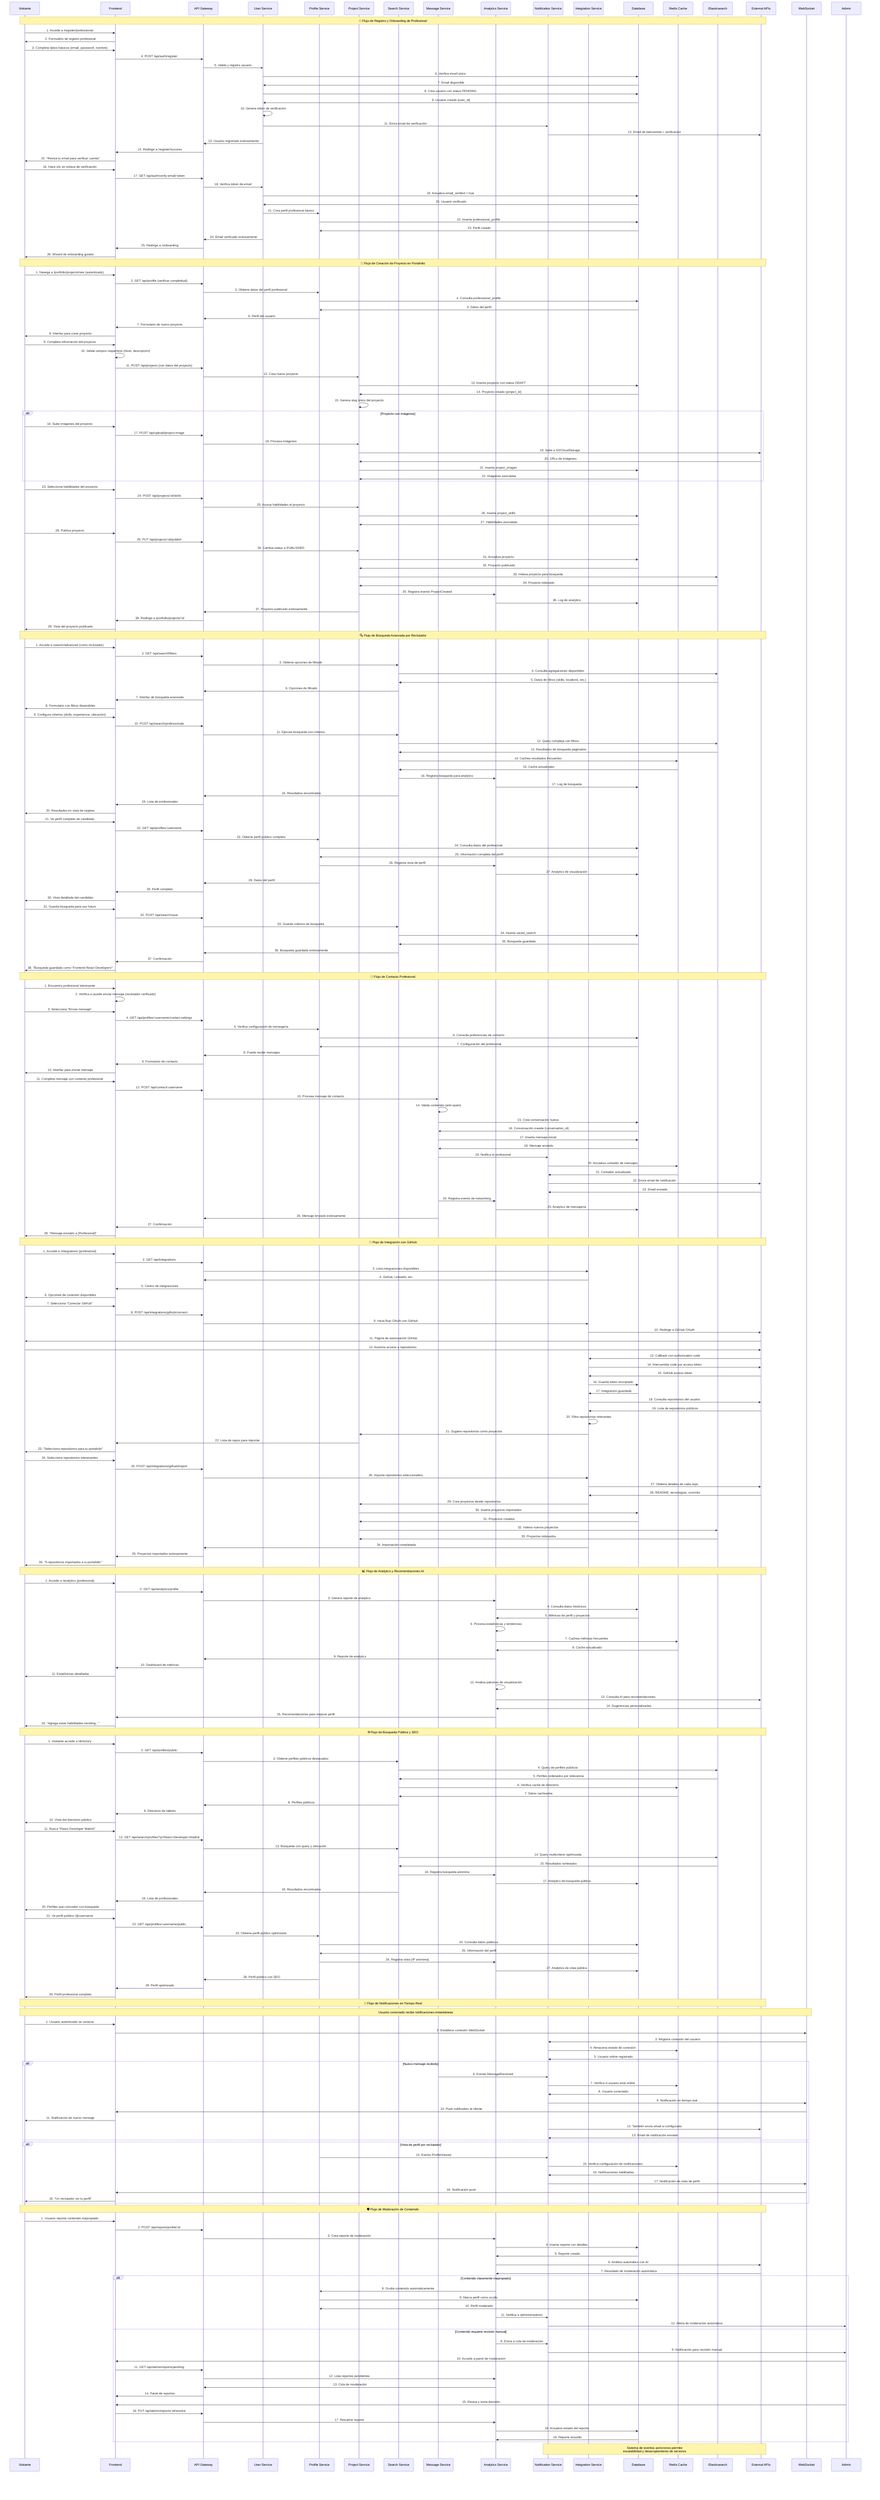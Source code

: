 sequenceDiagram
    %% Comentarios:
    %% - Diagramas de secuencia principales para plataforma de portafolios profesionales
    %% - Incluye flujos críticos: registro, creación de perfil, búsqueda de talento, mensajería
    %% - Muestra interacciones entre Frontend, API Gateway, microservicios y sistemas externos
    %% - Considera integración con GitHub/LinkedIn y sistema de recomendaciones AI

    participant V as Visitante
    participant F as Frontend
    participant G as API Gateway
    participant U as User Service
    participant P as Profile Service
    participant Pr as Project Service
    participant S as Search Service
    participant M as Message Service
    participant A as Analytics Service
    participant N as Notification Service
    participant I as Integration Service
    participant DB as Database
    participant Cache as Redis Cache
    participant ES as Elasticsearch
    participant Ext as External APIs

    %% === DIAGRAMA 1: REGISTRO DE PROFESIONAL CON ONBOARDING ===
    Note over V,Ext: 👤 Flujo de Registro y Onboarding de Profesional

    V->>F: 1. Accede a /register/professional
    F->>V: 2. Formulario de registro profesional
    V->>F: 3. Completa datos básicos (email, password, nombre)
    F->>G: 4. POST /api/auth/register
    G->>U: 5. Valida y registra usuario
    U->>DB: 6. Verifica email único
    DB->>U: 7. Email disponible
    U->>DB: 8. Crea usuario con status PENDING
    DB->>U: 9. Usuario creado (user_id)
    U->>U: 10. Genera token de verificación
    U->>N: 11. Envía email de verificación
    N->>Ext: 12. Email de bienvenida + verificación
    U->>G: 13. Usuario registrado exitosamente
    G->>F: 14. Redirige a /register/success
    F->>V: 15. "Revisa tu email para verificar cuenta"

    V->>F: 16. Hace clic en enlace de verificación
    F->>G: 17. GET /api/auth/verify-email/:token
    G->>U: 18. Verifica token de email
    U->>DB: 19. Actualiza email_verified = true
    DB->>U: 20. Usuario verificado
    U->>P: 21. Crea perfil profesional básico
    P->>DB: 22. Inserta professional_profile
    DB->>P: 23. Perfil creado
    U->>G: 24. Email verificado exitosamente
    G->>F: 25. Redirige a /onboarding
    F->>V: 26. Wizard de onboarding guiado

    %% === DIAGRAMA 2: CREACIÓN DE PROYECTO EN PORTAFOLIO ===
    Note over V,Ext: 🎨 Flujo de Creación de Proyecto en Portafolio

    V->>F: 1. Navega a /portfolio/projects/new (autenticado)
    F->>G: 2. GET /api/profile (verificar completitud)
    G->>P: 3. Obtiene datos del perfil profesional
    P->>DB: 4. Consulta professional_profile
    DB->>P: 5. Datos del perfil
    P->>G: 6. Perfil del usuario
    G->>F: 7. Formulario de nuevo proyecto
    F->>V: 8. Interfaz para crear proyecto

    V->>F: 9. Completa información del proyecto
    F->>F: 10. Valida campos requeridos (título, descripción)
    F->>G: 11. POST /api/projects (con datos del proyecto)
    G->>Pr: 12. Crea nuevo proyecto
    Pr->>DB: 13. Inserta proyecto con status DRAFT
    DB->>Pr: 14. Proyecto creado (project_id)
    Pr->>Pr: 15. Genera slug único del proyecto
    
    alt Proyecto con imágenes
        V->>F: 16. Sube imágenes del proyecto
        F->>G: 17. POST /api/upload/project-image
        G->>Pr: 18. Procesa imágenes
        Pr->>Ext: 19. Sube a S3/CloudStorage
        Ext->>Pr: 20. URLs de imágenes
        Pr->>DB: 21. Inserta project_images
        DB->>Pr: 22. Imágenes asociadas
    end

    V->>F: 23. Selecciona habilidades del proyecto
    F->>G: 24. POST /api/projects/:id/skills
    G->>Pr: 25. Asocia habilidades al proyecto
    Pr->>DB: 26. Inserta project_skills
    DB->>Pr: 27. Habilidades asociadas

    V->>F: 28. Publica proyecto
    F->>G: 29. PUT /api/projects/:id/publish
    G->>Pr: 30. Cambia status a PUBLISHED
    Pr->>DB: 31. Actualiza proyecto
    DB->>Pr: 32. Proyecto publicado
    Pr->>ES: 33. Indexa proyecto para búsqueda
    ES->>Pr: 34. Proyecto indexado
    Pr->>A: 35. Registra evento ProjectCreated
    A->>DB: 36. Log de analytics
    Pr->>G: 37. Proyecto publicado exitosamente
    G->>F: 38. Redirige a /portfolio/projects/:id
    F->>V: 39. Vista del proyecto publicado

    %% === DIAGRAMA 3: BÚSQUEDA AVANZADA DE TALENTO ===
    Note over V,Ext: 🔍 Flujo de Búsqueda Avanzada por Reclutador

    V->>F: 1. Accede a /search/advanced (como reclutador)
    F->>G: 2. GET /api/search/filters
    G->>S: 3. Obtiene opciones de filtrado
    S->>ES: 4. Consulta agregaciones disponibles
    ES->>S: 5. Datos de filtros (skills, locations, etc.)
    S->>G: 6. Opciones de filtrado
    G->>F: 7. Interfaz de búsqueda avanzada
    F->>V: 8. Formulario con filtros disponibles

    V->>F: 9. Configura criterios (skills, experiencia, ubicación)
    F->>G: 10. POST /api/search/professionals
    G->>S: 11. Ejecuta búsqueda con criterios
    S->>ES: 12. Query compleja con filtros
    ES->>S: 13. Resultados de búsqueda paginados
    S->>Cache: 14. Cachea resultados frecuentes
    Cache->>S: 15. Cache actualizado
    S->>A: 16. Registra búsqueda para analytics
    A->>DB: 17. Log de búsqueda
    S->>G: 18. Resultados encontrados
    G->>F: 19. Lista de profesionales
    F->>V: 20. Resultados en vista de tarjetas

    V->>F: 21. Ve perfil completo de candidato
    F->>G: 22. GET /api/profiles/:username
    G->>P: 23. Obtiene perfil público completo
    P->>DB: 24. Consulta datos del profesional
    DB->>P: 25. Información completa del perfil
    P->>A: 26. Registra vista de perfil
    A->>DB: 27. Analytics de visualización
    P->>G: 28. Datos del perfil
    G->>F: 29. Perfil completo
    F->>V: 30. Vista detallada del candidato

    V->>F: 31. Guarda búsqueda para uso futuro
    F->>G: 32. POST /api/search/save
    G->>S: 33. Guarda criterios de búsqueda
    S->>DB: 34. Inserta saved_search
    DB->>S: 35. Búsqueda guardada
    S->>G: 36. Búsqueda guardada exitosamente
    G->>F: 37. Confirmación
    F->>V: 38. "Búsqueda guardada como 'Frontend React Developers'"

    %% === DIAGRAMA 4: MENSAJERÍA Y NETWORKING PROFESIONAL ===
    Note over V,Ext: 💬 Flujo de Contacto Profesional

    V->>F: 1. Encuentra profesional interesante
    F->>F: 2. Verifica si puede enviar mensaje (reclutador verificado)
    V->>F: 3. Selecciona "Enviar mensaje"
    F->>G: 4. GET /api/profiles/:username/contact-settings
    G->>P: 5. Verifica configuración de mensajería
    P->>DB: 6. Consulta preferencias de contacto
    DB->>P: 7. Configuración del profesional
    P->>G: 8. Puede recibir mensajes
    G->>F: 9. Formulario de contacto
    F->>V: 10. Interfaz para enviar mensaje

    V->>F: 11. Completa mensaje con contexto profesional
    F->>G: 12. POST /api/contact/:username
    G->>M: 13. Procesa mensaje de contacto
    M->>M: 14. Valida contenido (anti-spam)
    M->>DB: 15. Crea conversación nueva
    DB->>M: 16. Conversación creada (conversation_id)
    M->>DB: 17. Inserta mensaje inicial
    DB->>M: 18. Mensaje enviado
    M->>N: 19. Notifica al profesional
    N->>Cache: 20. Actualiza contador de mensajes
    Cache->>N: 21. Contador actualizado
    N->>Ext: 22. Envía email de notificación
    Ext->>N: 23. Email enviado
    M->>A: 24. Registra evento de networking
    A->>DB: 25. Analytics de mensajería
    M->>G: 26. Mensaje enviado exitosamente
    G->>F: 27. Confirmación
    F->>V: 28. "Mensaje enviado a [Profesional]"

    %% === DIAGRAMA 5: INTEGRACIÓN CON GITHUB ===
    Note over V,Ext: 🔗 Flujo de Integración con GitHub

    V->>F: 1. Accede a /integrations (profesional)
    F->>G: 2. GET /api/integrations
    G->>I: 3. Lista integraciones disponibles
    I->>G: 4. GitHub, LinkedIn, etc.
    G->>F: 5. Centro de integraciones
    F->>V: 6. Opciones de conexión disponibles

    V->>F: 7. Selecciona "Conectar GitHub"
    F->>G: 8. POST /api/integrations/github/connect
    G->>I: 9. Inicia flujo OAuth con GitHub
    I->>Ext: 10. Redirige a GitHub OAuth
    Ext->>V: 11. Página de autorización GitHub
    V->>Ext: 12. Autoriza acceso a repositorios
    Ext->>I: 13. Callback con authorization code
    I->>Ext: 14. Intercambia code por access token
    Ext->>I: 15. GitHub access token
    I->>DB: 16. Guarda token encriptado
    DB->>I: 17. Integración guardada

    I->>Ext: 18. Consulta repositorios del usuario
    Ext->>I: 19. Lista de repositorios públicos
    I->>I: 20. Filtra repositorios relevantes
    I->>Pr: 21. Sugiere repositorios como proyectos
    Pr->>F: 22. Lista de repos para importar
    F->>V: 23. "Selecciona repositorios para tu portafolio"

    V->>F: 24. Selecciona repositorios interesantes
    F->>G: 25. POST /api/integrations/github/import
    G->>I: 26. Importa repositorios seleccionados
    I->>Ext: 27. Obtiene detalles de cada repo
    Ext->>I: 28. README, tecnologías, commits
    I->>Pr: 29. Crea proyectos desde repositorios
    Pr->>DB: 30. Inserta proyectos importados
    DB->>Pr: 31. Proyectos creados
    Pr->>ES: 32. Indexa nuevos proyectos
    ES->>Pr: 33. Proyectos indexados
    I->>G: 34. Importación completada
    G->>F: 35. Proyectos importados exitosamente
    F->>V: 36. "5 repositorios importados a tu portafolio"

    %% === DIAGRAMA 6: ANALYTICS Y RECOMENDACIONES ===
    Note over V,Ext: 📊 Flujo de Analytics y Recomendaciones AI

    V->>F: 1. Accede a /analytics (profesional)
    F->>G: 2. GET /api/analytics/profile
    G->>A: 3. Genera reporte de analytics
    A->>DB: 4. Consulta datos históricos
    DB->>A: 5. Métricas de perfil y proyectos
    A->>A: 6. Procesa estadísticas y tendencias
    A->>Cache: 7. Cachea métricas frecuentes
    Cache->>A: 8. Cache actualizado
    A->>G: 9. Reporte de analytics
    G->>F: 10. Dashboard de métricas
    F->>V: 11. Estadísticas detalladas

    A->>A: 12. Analiza patrones de visualización
    A->>Ext: 13. Consulta AI para recomendaciones
    Ext->>A: 14. Sugerencias personalizadas
    A->>F: 15. Recomendaciones para mejorar perfil
    F->>V: 16. "Agrega estas habilidades trending..."

    %% === DIAGRAMA 7: BÚSQUEDA PÚBLICA Y SEO ===
    Note over V,Ext: 🌐 Flujo de Búsqueda Pública y SEO

    V->>F: 1. Visitante accede a /directory
    F->>G: 2. GET /api/profiles/public
    G->>S: 3. Obtiene perfiles públicos destacados
    S->>ES: 4. Query de perfiles públicos
    ES->>S: 5. Perfiles ordenados por relevancia
    S->>Cache: 6. Verifica cache de directorio
    Cache->>S: 7. Datos cacheados
    S->>G: 8. Perfiles públicos
    G->>F: 9. Directorio de talento
    F->>V: 10. Vista del directorio público

    V->>F: 11. Busca "React Developer Madrid"
    F->>G: 12. GET /api/search/profiles?q=React+Developer+Madrid
    G->>S: 13. Búsqueda con query y ubicación
    S->>ES: 14. Query multicriterio optimizada
    ES->>S: 15. Resultados rankeados
    S->>A: 16. Registra búsqueda anónima
    A->>DB: 17. Analytics de búsqueda pública
    S->>G: 18. Resultados encontrados
    G->>F: 19. Lista de profesionales
    F->>V: 20. Perfiles que coinciden con búsqueda

    V->>F: 21. Ve perfil público /@username
    F->>G: 22. GET /api/profiles/:username/public
    G->>P: 23. Obtiene perfil público optimizado
    P->>DB: 24. Consulta datos públicos
    DB->>P: 25. Información del perfil
    P->>A: 26. Registra vista (IP anónima)
    A->>DB: 27. Analytics de vista pública
    P->>G: 28. Perfil público con SEO
    G->>F: 29. Perfil optimizado
    F->>V: 30. Perfil profesional completo

    %% === DIAGRAMA 8: SISTEMA DE NOTIFICACIONES EN TIEMPO REAL ===
    Note over V,Ext: 🔔 Flujo de Notificaciones en Tiempo Real

    participant WS as WebSocket

    Note over V,WS: Usuario conectado recibe notificaciones instantáneas

    V->>F: 1. Usuario autenticado se conecta
    F->>WS: 2. Establece conexión WebSocket
    WS->>N: 3. Registra conexión del usuario
    N->>Cache: 4. Almacena estado de conexión
    Cache->>N: 5. Usuario online registrado

    alt Nuevo mensaje recibido
        M->>N: 6. Evento MessageReceived
        N->>Cache: 7. Verifica si usuario está online
        Cache->>N: 8. Usuario conectado
        N->>WS: 9. Notificación en tiempo real
        WS->>F: 10. Push notification al cliente
        F->>V: 11. Notificación de nuevo mensaje
        
        N->>Ext: 12. También envía email si configurado
        Ext->>N: 13. Email de notificación enviado
    end

    alt Vista de perfil por reclutador
        P->>N: 14. Evento ProfileViewed
        N->>Cache: 15. Verifica configuración de notificaciones
        Cache->>N: 16. Notificaciones habilitadas
        N->>WS: 17. Notificación de vista de perfil
        WS->>F: 18. Notificación push
        F->>V: 19. "Un reclutador vio tu perfil"
    end

    %% === DIAGRAMA 9: MODERACIÓN DE CONTENIDO ===
    Note over V,Ext: 🛡️ Flujo de Moderación de Contenido

    V->>F: 1. Usuario reporta contenido inapropiado
    F->>G: 2. POST /api/reports/profile/:id
    G->>A: 3. Crea reporte de moderación
    A->>DB: 4. Inserta reporte con detalles
    DB->>A: 5. Reporte creado
    A->>Ext: 6. Análisis automático con AI
    Ext->>A: 7. Resultado de moderación automática
    
    alt Contenido claramente inapropiado
        A->>P: 8. Oculta contenido automáticamente
        P->>DB: 9. Marca perfil como oculto
        DB->>P: 10. Perfil moderado
        A->>N: 11. Notifica a administradores
        N->>Admin: 12. Alerta de moderación automática
    else Contenido requiere revisión manual
        A->>N: 8. Envía a cola de moderación
        N->>Admin: 9. Notificación para revisión manual
        Admin->>F: 10. Accede a panel de moderación
        F->>G: 11. GET /api/admin/reports/pending
        G->>A: 12. Lista reportes pendientes
        A->>G: 13. Cola de moderación
        G->>F: 14. Panel de reportes
        Admin->>F: 15. Revisa y toma decisión
        F->>G: 16. PUT /api/admin/reports/:id/resolve
        G->>A: 17. Resuelve reporte
        A->>DB: 18. Actualiza estado del reporte
        DB->>A: 19. Reporte resuelto
    end

    %% === NOTA: Arquitectura asíncrona ===
    Note over N,Ext: Sistema de eventos asíncronos permite<br/>escalabilidad y desacoplamiento de servicios